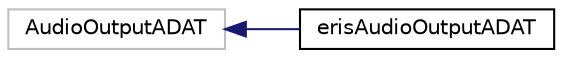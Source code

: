 digraph "Graphical Class Hierarchy"
{
 // LATEX_PDF_SIZE
  edge [fontname="Helvetica",fontsize="10",labelfontname="Helvetica",labelfontsize="10"];
  node [fontname="Helvetica",fontsize="10",shape=record];
  rankdir="LR";
  Node229 [label="AudioOutputADAT",height=0.2,width=0.4,color="grey75", fillcolor="white", style="filled",tooltip=" "];
  Node229 -> Node0 [dir="back",color="midnightblue",fontsize="10",style="solid",fontname="Helvetica"];
  Node0 [label="erisAudioOutputADAT",height=0.2,width=0.4,color="black", fillcolor="white", style="filled",URL="$classeris_audio_output_a_d_a_t.html",tooltip=" "];
}
